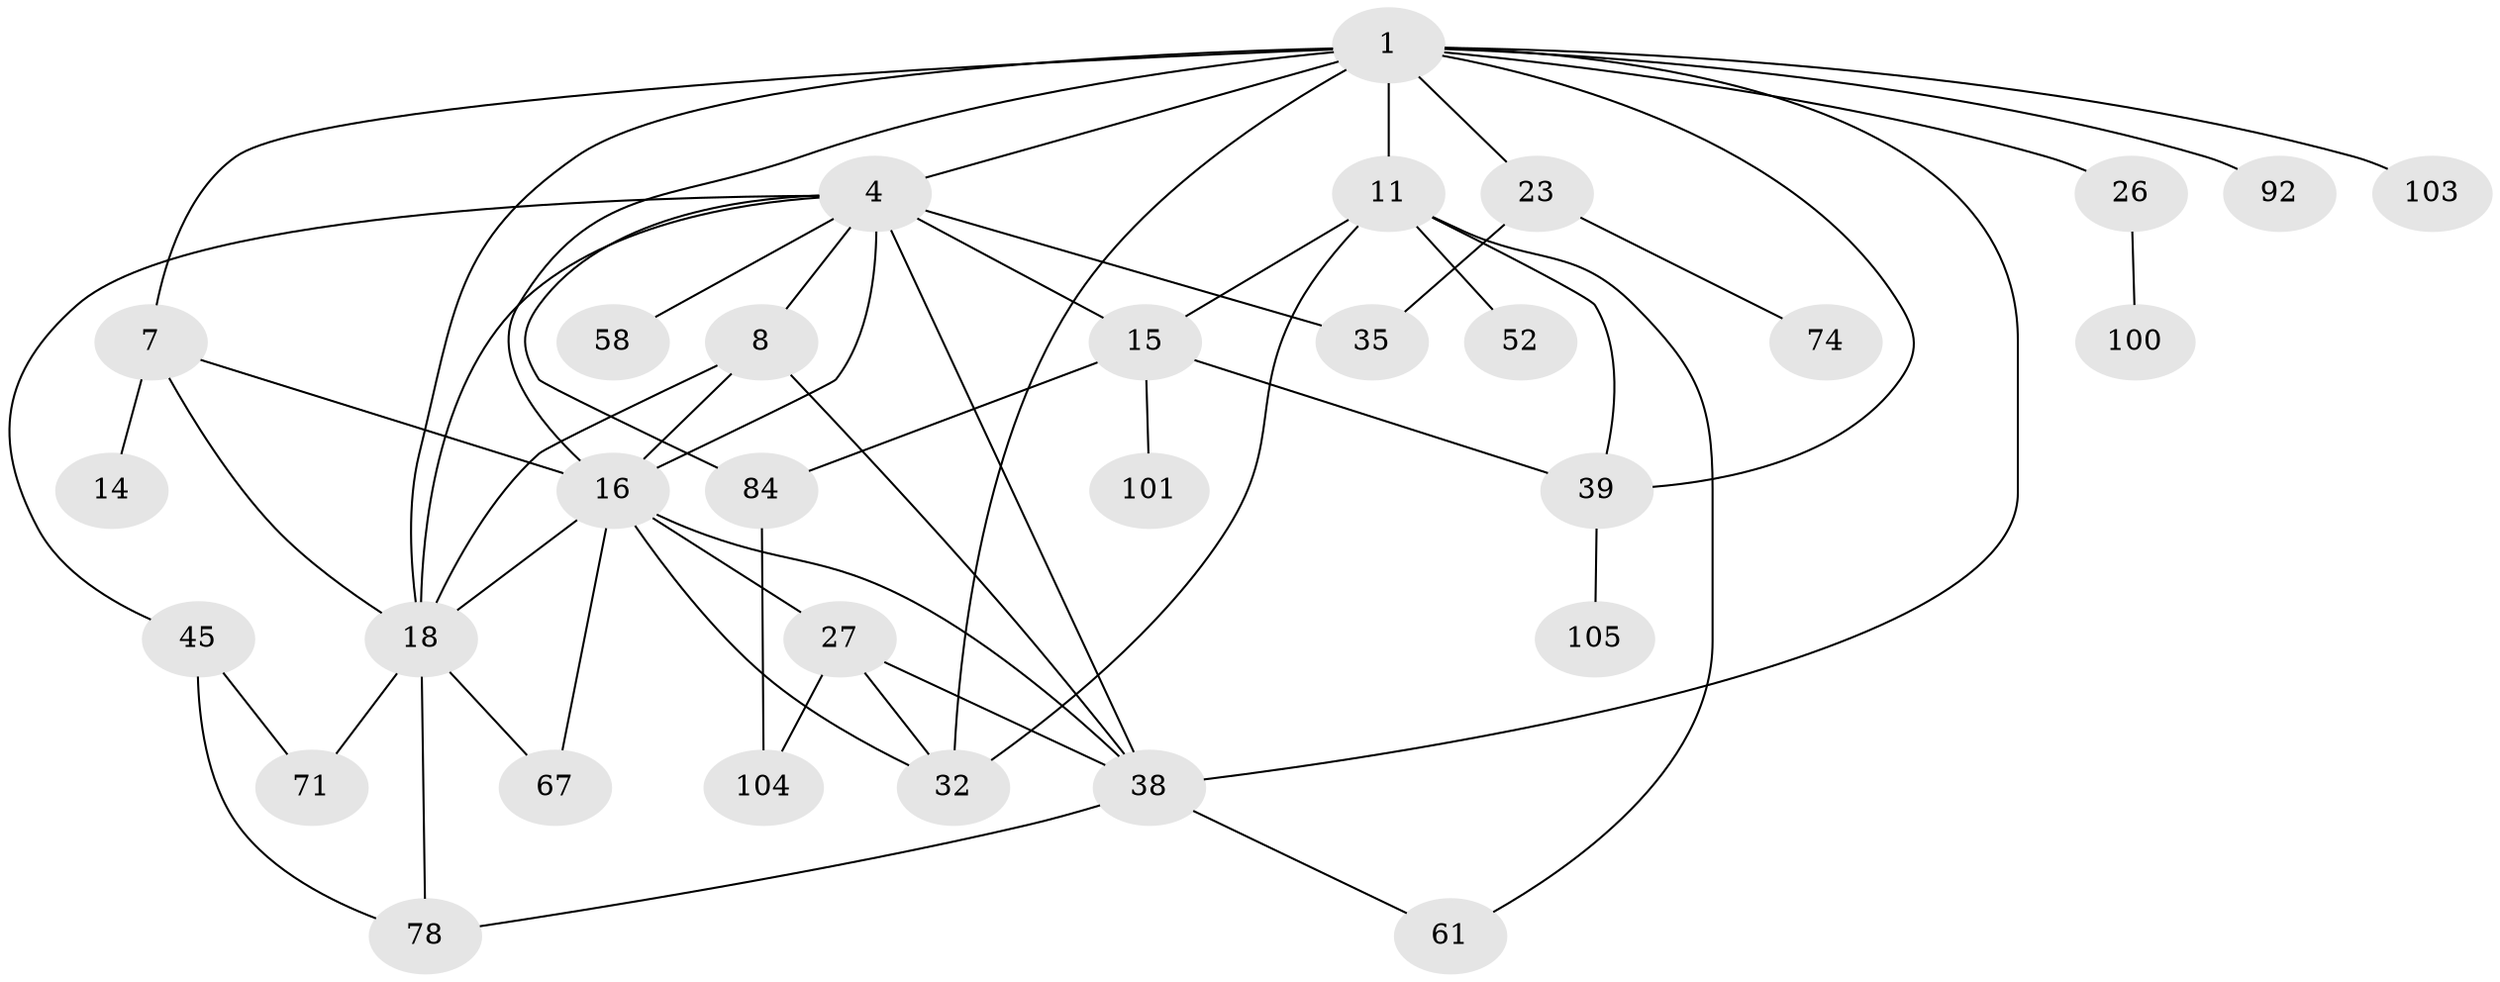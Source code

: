 // original degree distribution, {5: 0.0660377358490566, 4: 0.10377358490566038, 6: 0.04716981132075472, 3: 0.2169811320754717, 2: 0.33962264150943394, 1: 0.22641509433962265}
// Generated by graph-tools (version 1.1) at 2025/17/03/04/25 18:17:08]
// undirected, 31 vertices, 55 edges
graph export_dot {
graph [start="1"]
  node [color=gray90,style=filled];
  1 [super="+31+2"];
  4 [super="+5+13+6+80"];
  7 [super="+12+72"];
  8 [super="+10+28"];
  11 [super="+36+98+22"];
  14 [super="+82"];
  15 [super="+54+91+63+40"];
  16 [super="+20+29+89+24"];
  18 [super="+44+21+55"];
  23 [super="+33+34"];
  26 [super="+47"];
  27 [super="+30+79"];
  32 [super="+41+69+62"];
  35 [super="+37"];
  38 [super="+56+43+51+106"];
  39 [super="+49"];
  45 [super="+65"];
  52;
  58 [super="+90"];
  61;
  67 [super="+70"];
  71 [super="+102"];
  74;
  78;
  84 [super="+86"];
  92;
  100;
  101;
  103;
  104;
  105;
  1 -- 11;
  1 -- 18;
  1 -- 38;
  1 -- 103;
  1 -- 16;
  1 -- 32 [weight=2];
  1 -- 4;
  1 -- 39;
  1 -- 7;
  1 -- 23;
  1 -- 26;
  1 -- 92;
  4 -- 15 [weight=2];
  4 -- 16 [weight=2];
  4 -- 84;
  4 -- 18 [weight=2];
  4 -- 45;
  4 -- 35;
  4 -- 38;
  4 -- 8;
  4 -- 58;
  7 -- 14;
  7 -- 18;
  7 -- 16;
  8 -- 38;
  8 -- 18;
  8 -- 16;
  11 -- 61;
  11 -- 32;
  11 -- 52;
  11 -- 39;
  11 -- 15;
  15 -- 101;
  15 -- 39;
  15 -- 84;
  16 -- 27 [weight=2];
  16 -- 67;
  16 -- 32;
  16 -- 38;
  16 -- 18;
  18 -- 71;
  18 -- 78;
  18 -- 67;
  23 -- 74;
  23 -- 35;
  26 -- 100;
  27 -- 38 [weight=2];
  27 -- 32;
  27 -- 104;
  38 -- 78;
  38 -- 61;
  39 -- 105;
  45 -- 78;
  45 -- 71;
  84 -- 104;
}
